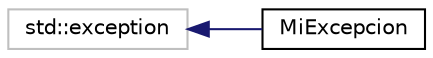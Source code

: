 digraph "Graphical Class Hierarchy"
{
 // LATEX_PDF_SIZE
  edge [fontname="Helvetica",fontsize="10",labelfontname="Helvetica",labelfontsize="10"];
  node [fontname="Helvetica",fontsize="10",shape=record];
  rankdir="LR";
  Node1 [label="std::exception",height=0.2,width=0.4,color="grey75", fillcolor="white", style="filled",tooltip="STL class."];
  Node1 -> Node0 [dir="back",color="midnightblue",fontsize="10",style="solid",fontname="Helvetica"];
  Node0 [label="MiExcepcion",height=0.2,width=0.4,color="black", fillcolor="white", style="filled",URL="$class_mi_excepcion.html",tooltip="Clase de excepciones personal heredando de las excepciones estandar."];
}
